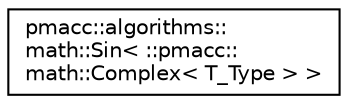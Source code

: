 digraph "Graphical Class Hierarchy"
{
 // LATEX_PDF_SIZE
  edge [fontname="Helvetica",fontsize="10",labelfontname="Helvetica",labelfontsize="10"];
  node [fontname="Helvetica",fontsize="10",shape=record];
  rankdir="LR";
  Node0 [label="pmacc::algorithms::\lmath::Sin\< ::pmacc::\lmath::Complex\< T_Type \> \>",height=0.2,width=0.4,color="black", fillcolor="white", style="filled",URL="$structpmacc_1_1algorithms_1_1math_1_1_sin_3_01_1_1pmacc_1_1math_1_1_complex_3_01_t___type_01_4_01_4.html",tooltip=" "];
}
